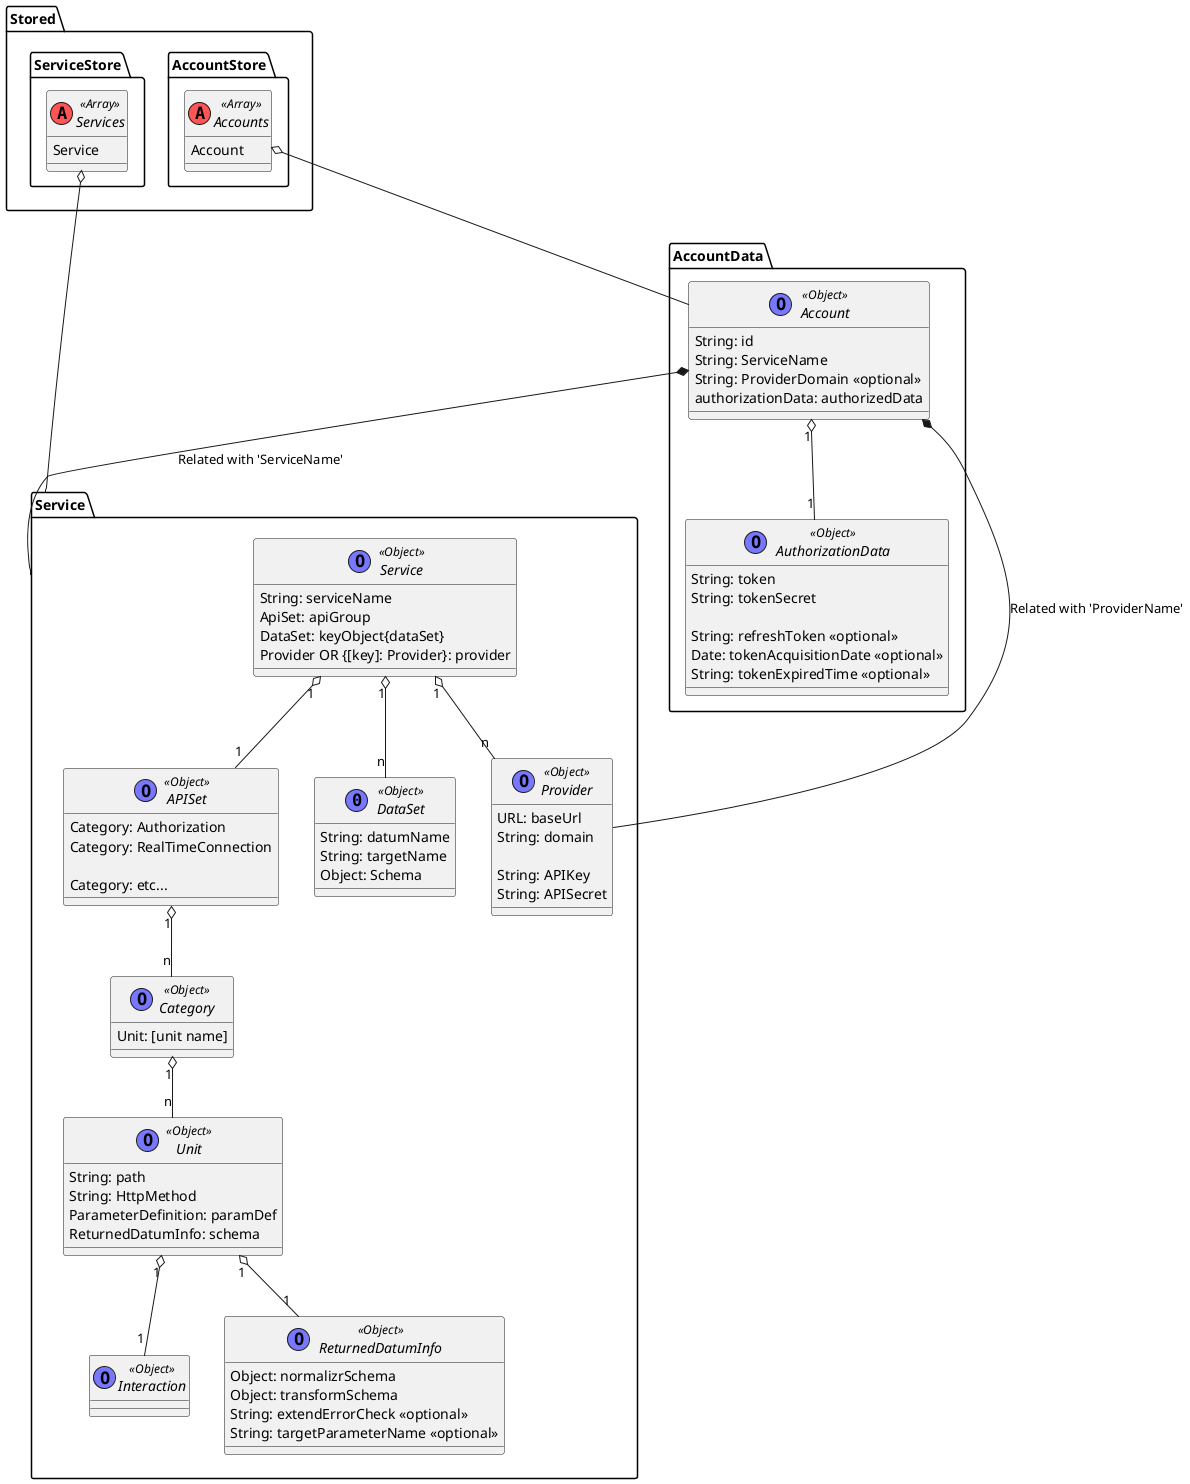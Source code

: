 @startuml

package Stored{
    package AccountStore{
        interface Accounts <<(A,#FF5555) Array>>{
            Account
        }
    }

    package ServiceStore{
        interface Services <<(A,#FF5555) Array>>{
            Service
        }
    }
}

package "AccountData" {
    interface Account<<(O,#7777FF)Object>>{
        String: id
        String: ServiceName
        String: ProviderDomain <<optional>>
        authorizationData: authorizedData
    }

    interface AuthorizationData<<(O,#7777FF)Object>>{
        String: token
        String: tokenSecret

        String: refreshToken <<optional>>
        Date: tokenAcquisitionDate <<optional>>
        String: tokenExpiredTime <<optional>>
    }

    Account "1" o-- "1" AuthorizationData
}

package "Service" {
    interface Service<<(O,#7777FF)Object>>{
        String: serviceName
        ApiSet: apiGroup
        DataSet: keyObject{dataSet}
        Provider OR {[key]: Provider}: provider
    }

    interface Provider<<(O,#7777FF)Object>>{
        URL: baseUrl
        String: domain

        String: APIKey
        String: APISecret
    }

    interface APISet<<(O,#7777FF)Object>>{
        Category: Authorization
        Category: RealTimeConnection

        Category: etc...
    }

    interface DataSet<<(0, #7777FF)Object>>{
        String: datumName
        String: targetName
        Object: Schema
    }

    interface Category<<(O,#7777FF)Object>>{
        Unit: [unit name]
    }

    interface Unit<<(O,#7777FF)Object>>{
        String: path
        String: HttpMethod
        ParameterDefinition: paramDef
        ReturnedDatumInfo: schema
    }

    interface Interaction<<(O,#7777FF)Object>>{

    }

    interface ReturnedDatumInfo<<(O,#7777FF)Object>>{
        Object: normalizrSchema
        Object: transformSchema
        String: extendErrorCheck <<optional>>
        String: targetParameterName <<optional>>
    }


    Service "1" o-- "n" Provider
    Service "1" o-- "n" DataSet
    Service "1" o-- "1" APISet
    APISet "1" o-- "n" Category
    Category "1"  o-- "n" Unit
    Unit "1" o-- "1" ReturnedDatumInfo
    Unit "1" o-- "1" Interaction
}

Account *-- Service : Related with 'ServiceName'
Account *-- Provider : Related with 'ProviderName'

Accounts o-- Account
Services o-- Service

@enduml
